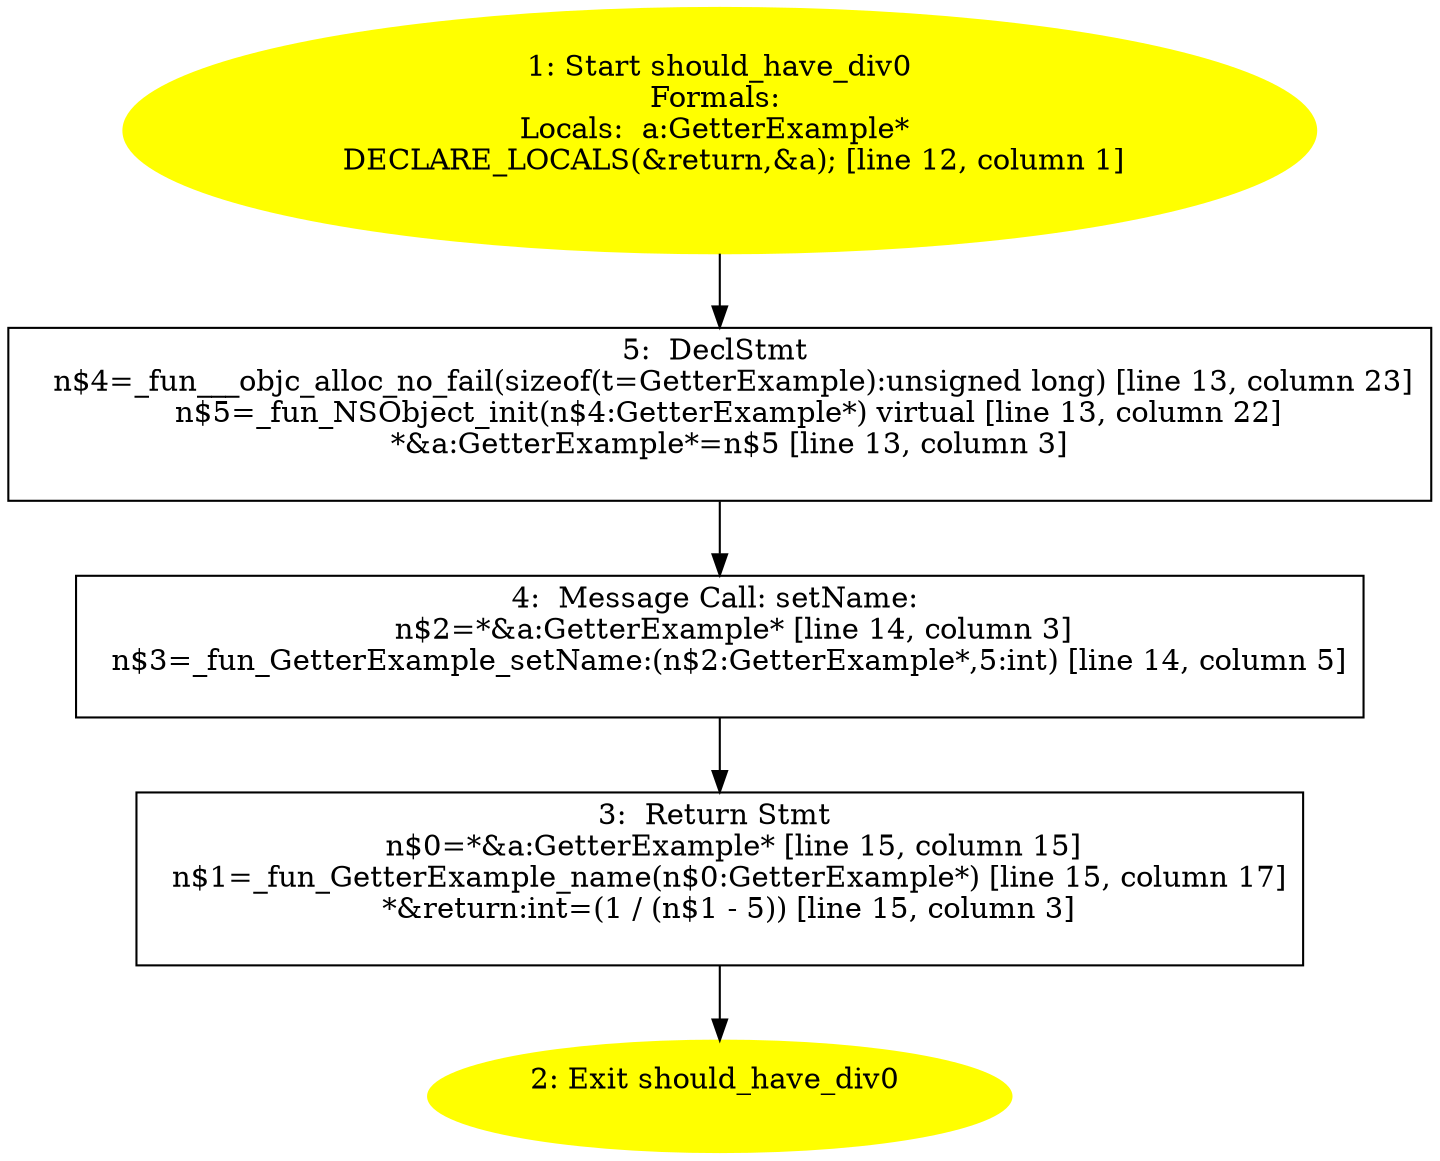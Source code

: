 /* @generated */
digraph cfg {
"should_have_div0.f0a0c4e0ab301ca0aa2f50aa87721dc4_1" [label="1: Start should_have_div0\nFormals: \nLocals:  a:GetterExample* \n   DECLARE_LOCALS(&return,&a); [line 12, column 1]\n " color=yellow style=filled]
	

	 "should_have_div0.f0a0c4e0ab301ca0aa2f50aa87721dc4_1" -> "should_have_div0.f0a0c4e0ab301ca0aa2f50aa87721dc4_5" ;
"should_have_div0.f0a0c4e0ab301ca0aa2f50aa87721dc4_2" [label="2: Exit should_have_div0 \n  " color=yellow style=filled]
	

"should_have_div0.f0a0c4e0ab301ca0aa2f50aa87721dc4_3" [label="3:  Return Stmt \n   n$0=*&a:GetterExample* [line 15, column 15]\n  n$1=_fun_GetterExample_name(n$0:GetterExample*) [line 15, column 17]\n  *&return:int=(1 / (n$1 - 5)) [line 15, column 3]\n " shape="box"]
	

	 "should_have_div0.f0a0c4e0ab301ca0aa2f50aa87721dc4_3" -> "should_have_div0.f0a0c4e0ab301ca0aa2f50aa87721dc4_2" ;
"should_have_div0.f0a0c4e0ab301ca0aa2f50aa87721dc4_4" [label="4:  Message Call: setName: \n   n$2=*&a:GetterExample* [line 14, column 3]\n  n$3=_fun_GetterExample_setName:(n$2:GetterExample*,5:int) [line 14, column 5]\n " shape="box"]
	

	 "should_have_div0.f0a0c4e0ab301ca0aa2f50aa87721dc4_4" -> "should_have_div0.f0a0c4e0ab301ca0aa2f50aa87721dc4_3" ;
"should_have_div0.f0a0c4e0ab301ca0aa2f50aa87721dc4_5" [label="5:  DeclStmt \n   n$4=_fun___objc_alloc_no_fail(sizeof(t=GetterExample):unsigned long) [line 13, column 23]\n  n$5=_fun_NSObject_init(n$4:GetterExample*) virtual [line 13, column 22]\n  *&a:GetterExample*=n$5 [line 13, column 3]\n " shape="box"]
	

	 "should_have_div0.f0a0c4e0ab301ca0aa2f50aa87721dc4_5" -> "should_have_div0.f0a0c4e0ab301ca0aa2f50aa87721dc4_4" ;
}
